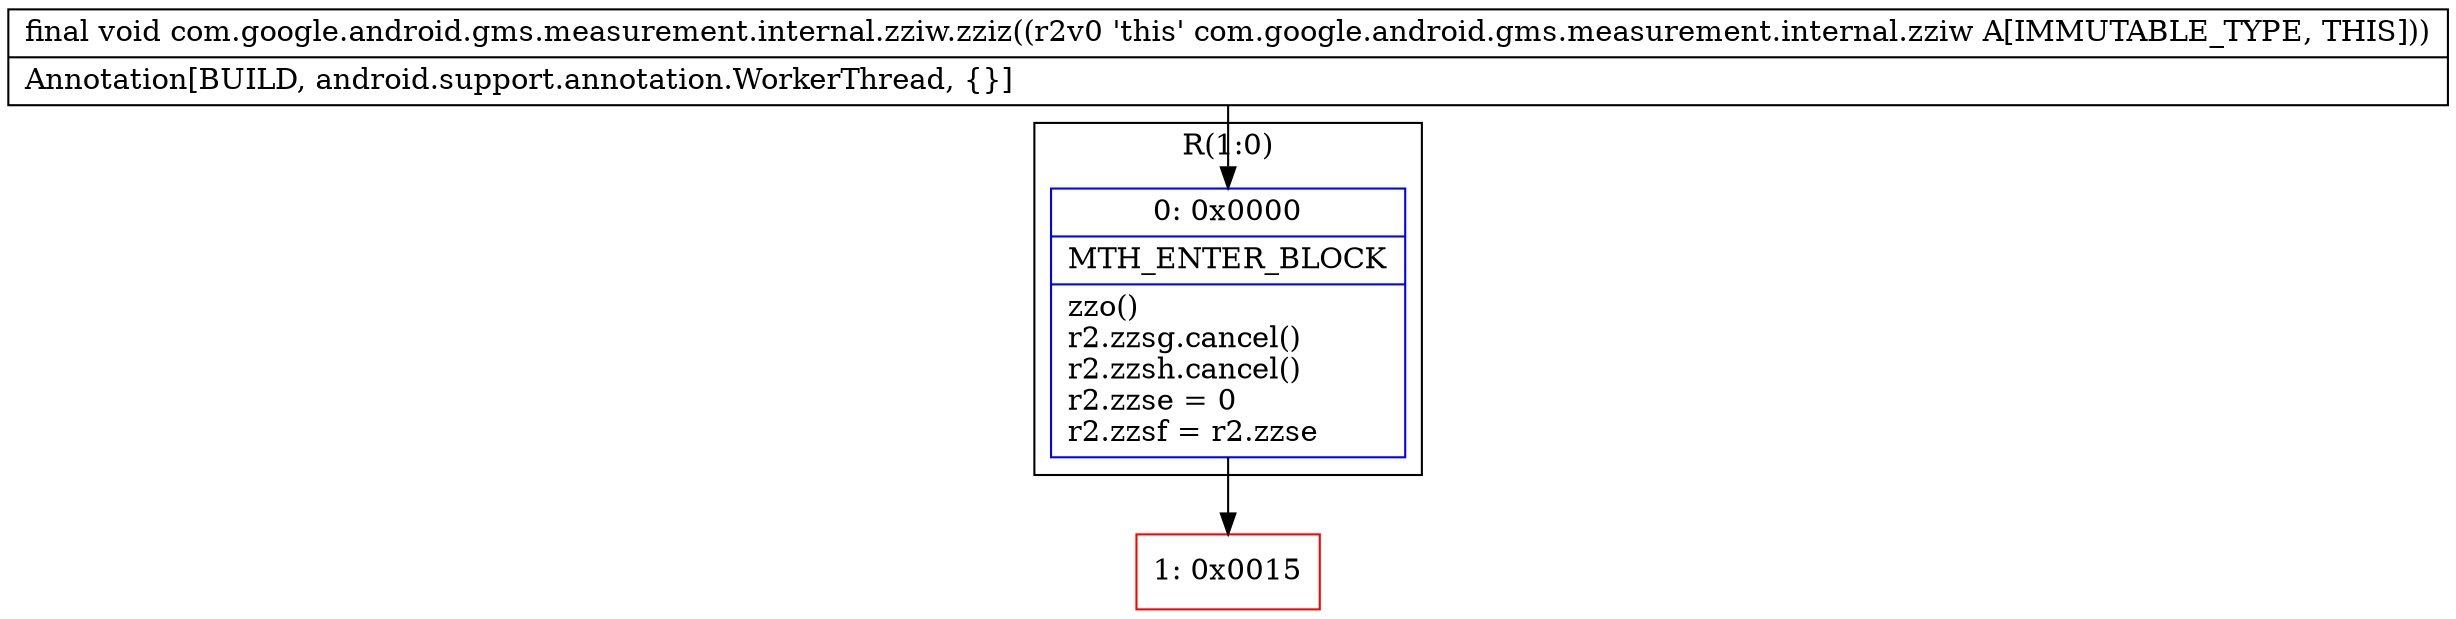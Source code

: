 digraph "CFG forcom.google.android.gms.measurement.internal.zziw.zziz()V" {
subgraph cluster_Region_1616972089 {
label = "R(1:0)";
node [shape=record,color=blue];
Node_0 [shape=record,label="{0\:\ 0x0000|MTH_ENTER_BLOCK\l|zzo()\lr2.zzsg.cancel()\lr2.zzsh.cancel()\lr2.zzse = 0\lr2.zzsf = r2.zzse\l}"];
}
Node_1 [shape=record,color=red,label="{1\:\ 0x0015}"];
MethodNode[shape=record,label="{final void com.google.android.gms.measurement.internal.zziw.zziz((r2v0 'this' com.google.android.gms.measurement.internal.zziw A[IMMUTABLE_TYPE, THIS]))  | Annotation[BUILD, android.support.annotation.WorkerThread, \{\}]\l}"];
MethodNode -> Node_0;
Node_0 -> Node_1;
}

